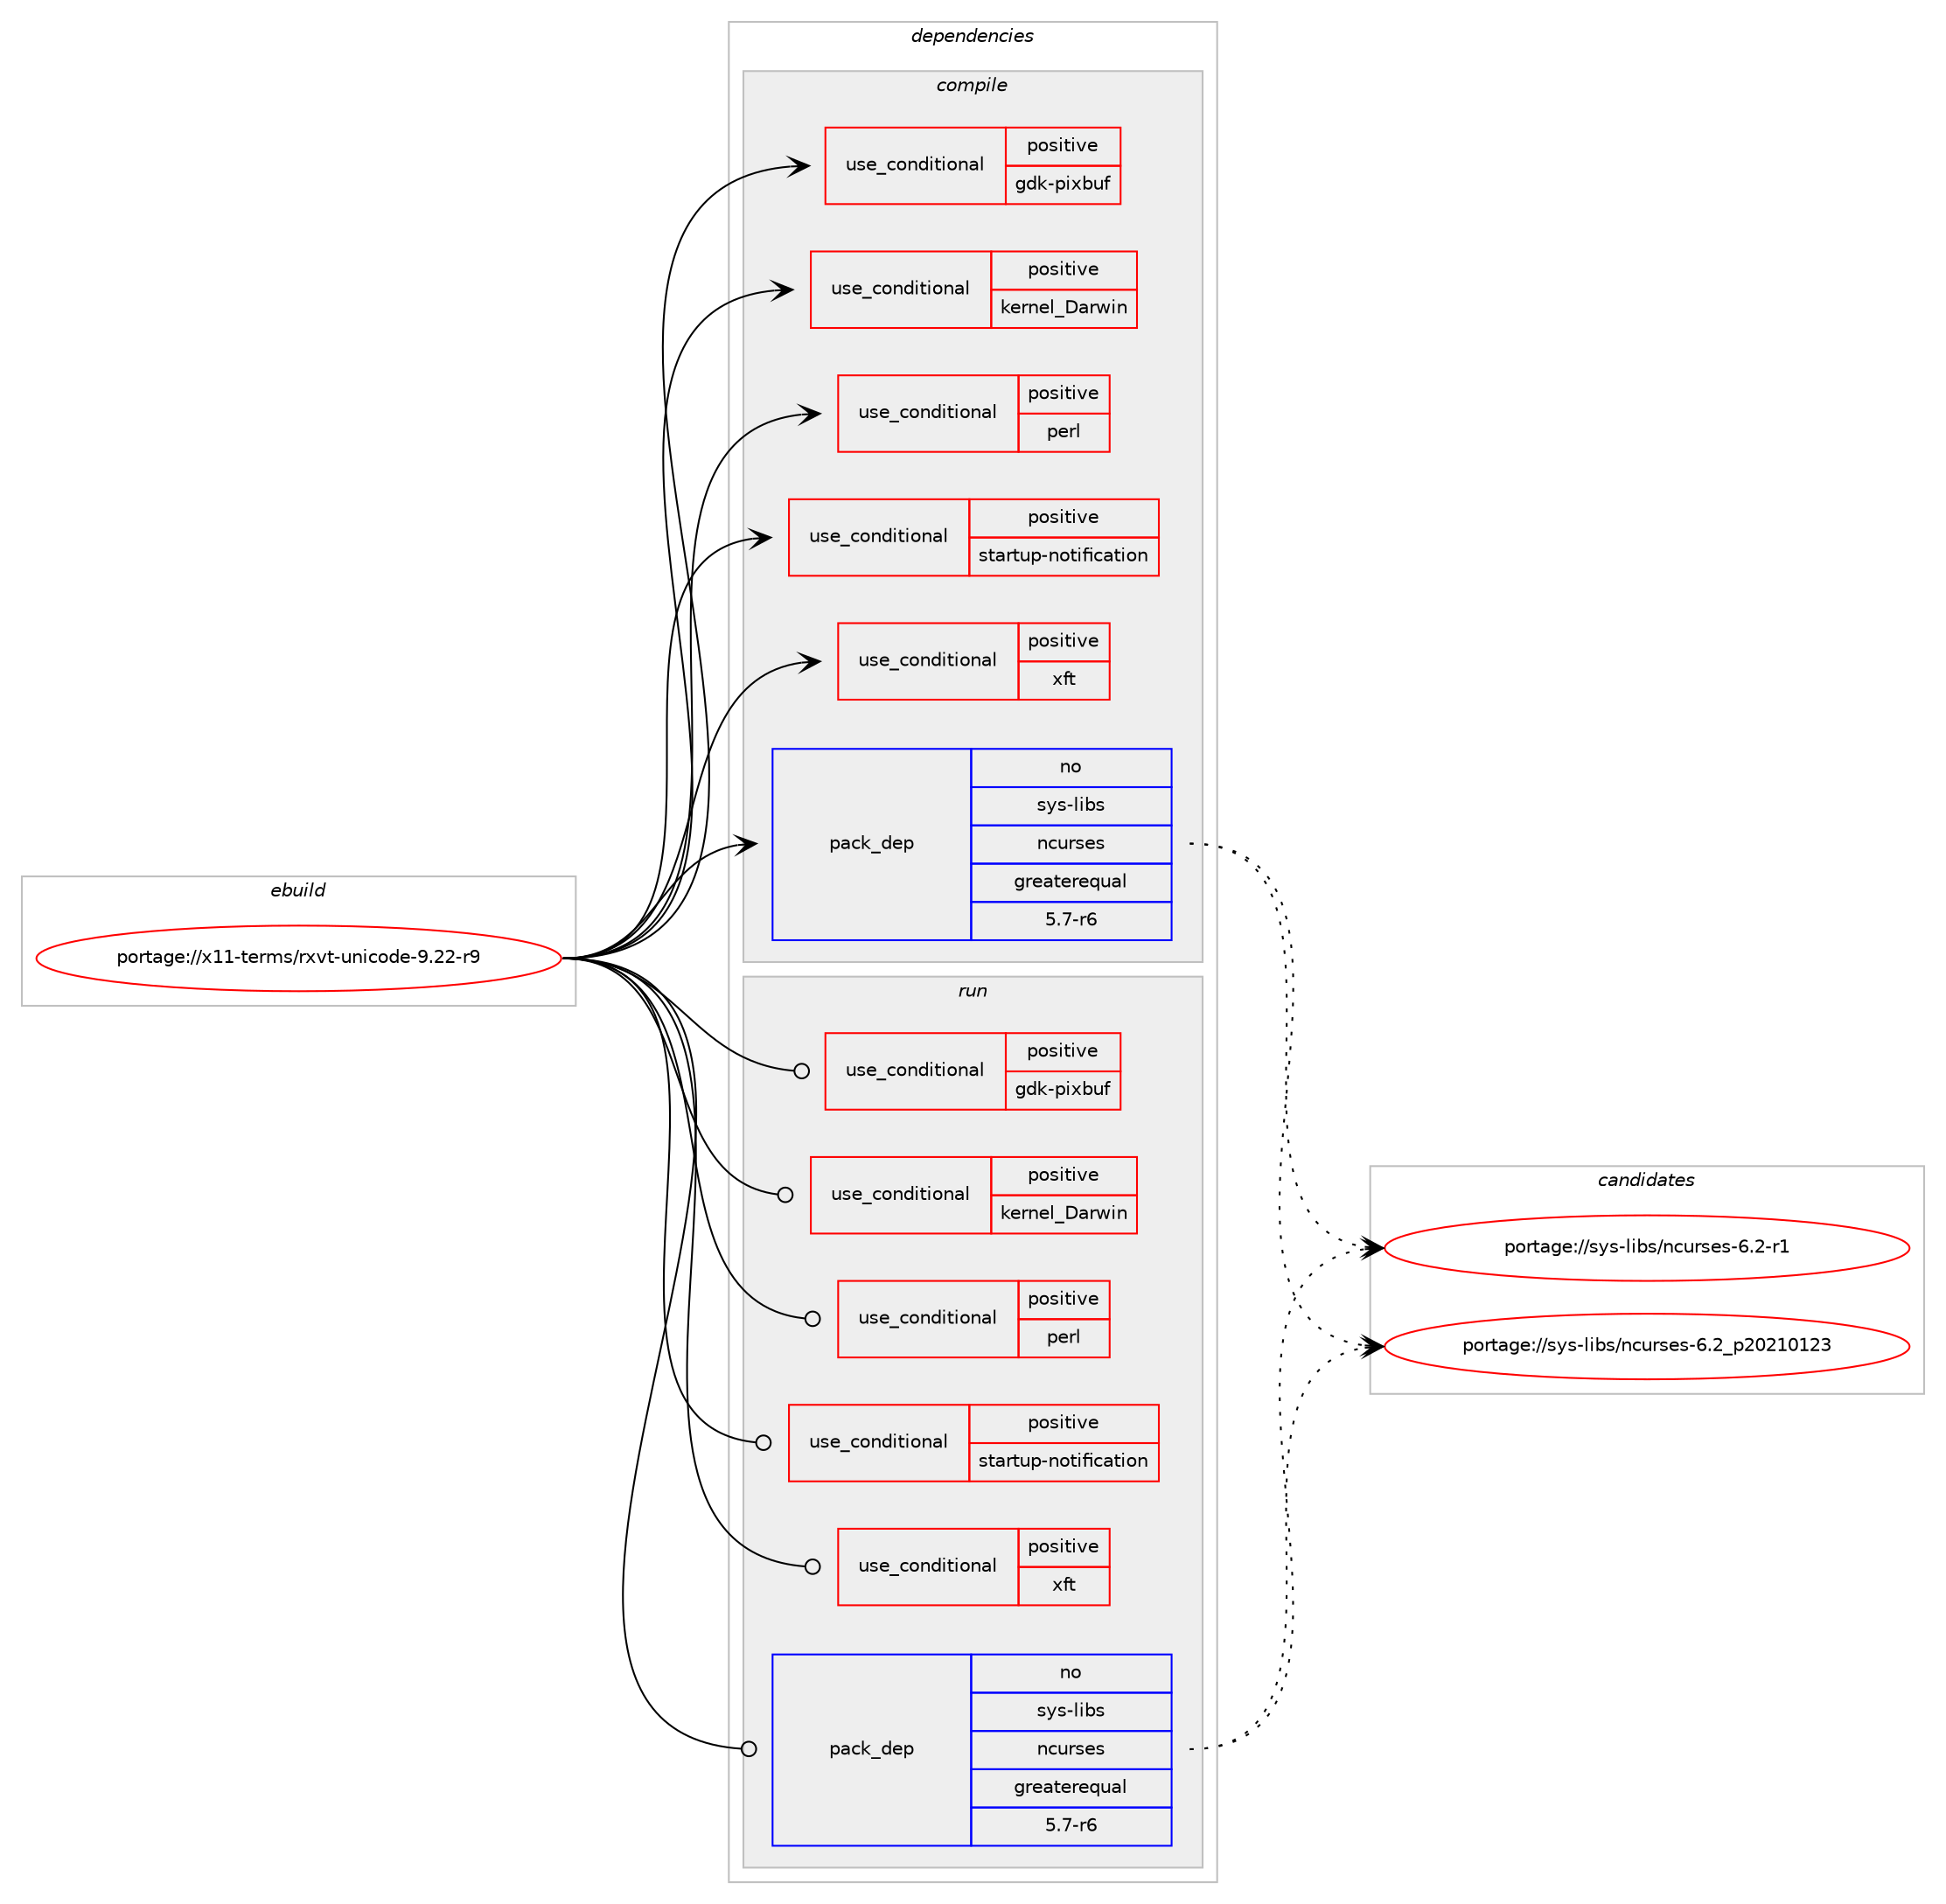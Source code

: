 digraph prolog {

# *************
# Graph options
# *************

newrank=true;
concentrate=true;
compound=true;
graph [rankdir=LR,fontname=Helvetica,fontsize=10,ranksep=1.5];#, ranksep=2.5, nodesep=0.2];
edge  [arrowhead=vee];
node  [fontname=Helvetica,fontsize=10];

# **********
# The ebuild
# **********

subgraph cluster_leftcol {
color=gray;
rank=same;
label=<<i>ebuild</i>>;
id [label="portage://x11-terms/rxvt-unicode-9.22-r9", color=red, width=4, href="../x11-terms/rxvt-unicode-9.22-r9.svg"];
}

# ****************
# The dependencies
# ****************

subgraph cluster_midcol {
color=gray;
label=<<i>dependencies</i>>;
subgraph cluster_compile {
fillcolor="#eeeeee";
style=filled;
label=<<i>compile</i>>;
subgraph cond433 {
dependency1104 [label=<<TABLE BORDER="0" CELLBORDER="1" CELLSPACING="0" CELLPADDING="4"><TR><TD ROWSPAN="3" CELLPADDING="10">use_conditional</TD></TR><TR><TD>positive</TD></TR><TR><TD>gdk-pixbuf</TD></TR></TABLE>>, shape=none, color=red];
# *** BEGIN UNKNOWN DEPENDENCY TYPE (TODO) ***
# dependency1104 -> package_dependency(portage://x11-terms/rxvt-unicode-9.22-r9,install,no,x11-libs,gdk-pixbuf,none,[,,],[],[])
# *** END UNKNOWN DEPENDENCY TYPE (TODO) ***

}
id:e -> dependency1104:w [weight=20,style="solid",arrowhead="vee"];
subgraph cond434 {
dependency1105 [label=<<TABLE BORDER="0" CELLBORDER="1" CELLSPACING="0" CELLPADDING="4"><TR><TD ROWSPAN="3" CELLPADDING="10">use_conditional</TD></TR><TR><TD>positive</TD></TR><TR><TD>kernel_Darwin</TD></TR></TABLE>>, shape=none, color=red];
# *** BEGIN UNKNOWN DEPENDENCY TYPE (TODO) ***
# dependency1105 -> package_dependency(portage://x11-terms/rxvt-unicode-9.22-r9,install,no,dev-perl,Mac-Pasteboard,none,[,,],[],[])
# *** END UNKNOWN DEPENDENCY TYPE (TODO) ***

}
id:e -> dependency1105:w [weight=20,style="solid",arrowhead="vee"];
subgraph cond435 {
dependency1106 [label=<<TABLE BORDER="0" CELLBORDER="1" CELLSPACING="0" CELLPADDING="4"><TR><TD ROWSPAN="3" CELLPADDING="10">use_conditional</TD></TR><TR><TD>positive</TD></TR><TR><TD>perl</TD></TR></TABLE>>, shape=none, color=red];
# *** BEGIN UNKNOWN DEPENDENCY TYPE (TODO) ***
# dependency1106 -> package_dependency(portage://x11-terms/rxvt-unicode-9.22-r9,install,no,dev-lang,perl,none,[,,],any_same_slot,[])
# *** END UNKNOWN DEPENDENCY TYPE (TODO) ***

}
id:e -> dependency1106:w [weight=20,style="solid",arrowhead="vee"];
subgraph cond436 {
dependency1107 [label=<<TABLE BORDER="0" CELLBORDER="1" CELLSPACING="0" CELLPADDING="4"><TR><TD ROWSPAN="3" CELLPADDING="10">use_conditional</TD></TR><TR><TD>positive</TD></TR><TR><TD>startup-notification</TD></TR></TABLE>>, shape=none, color=red];
# *** BEGIN UNKNOWN DEPENDENCY TYPE (TODO) ***
# dependency1107 -> package_dependency(portage://x11-terms/rxvt-unicode-9.22-r9,install,no,x11-libs,startup-notification,none,[,,],[],[])
# *** END UNKNOWN DEPENDENCY TYPE (TODO) ***

}
id:e -> dependency1107:w [weight=20,style="solid",arrowhead="vee"];
subgraph cond437 {
dependency1108 [label=<<TABLE BORDER="0" CELLBORDER="1" CELLSPACING="0" CELLPADDING="4"><TR><TD ROWSPAN="3" CELLPADDING="10">use_conditional</TD></TR><TR><TD>positive</TD></TR><TR><TD>xft</TD></TR></TABLE>>, shape=none, color=red];
# *** BEGIN UNKNOWN DEPENDENCY TYPE (TODO) ***
# dependency1108 -> package_dependency(portage://x11-terms/rxvt-unicode-9.22-r9,install,no,x11-libs,libXft,none,[,,],[],[])
# *** END UNKNOWN DEPENDENCY TYPE (TODO) ***

}
id:e -> dependency1108:w [weight=20,style="solid",arrowhead="vee"];
# *** BEGIN UNKNOWN DEPENDENCY TYPE (TODO) ***
# id -> package_dependency(portage://x11-terms/rxvt-unicode-9.22-r9,install,no,media-libs,fontconfig,none,[,,],[],[])
# *** END UNKNOWN DEPENDENCY TYPE (TODO) ***

subgraph pack625 {
dependency1109 [label=<<TABLE BORDER="0" CELLBORDER="1" CELLSPACING="0" CELLPADDING="4" WIDTH="220"><TR><TD ROWSPAN="6" CELLPADDING="30">pack_dep</TD></TR><TR><TD WIDTH="110">no</TD></TR><TR><TD>sys-libs</TD></TR><TR><TD>ncurses</TD></TR><TR><TD>greaterequal</TD></TR><TR><TD>5.7-r6</TD></TR></TABLE>>, shape=none, color=blue];
}
id:e -> dependency1109:w [weight=20,style="solid",arrowhead="vee"];
# *** BEGIN UNKNOWN DEPENDENCY TYPE (TODO) ***
# id -> package_dependency(portage://x11-terms/rxvt-unicode-9.22-r9,install,no,x11-base,xorg-proto,none,[,,],[],[])
# *** END UNKNOWN DEPENDENCY TYPE (TODO) ***

# *** BEGIN UNKNOWN DEPENDENCY TYPE (TODO) ***
# id -> package_dependency(portage://x11-terms/rxvt-unicode-9.22-r9,install,no,x11-libs,libX11,none,[,,],[],[])
# *** END UNKNOWN DEPENDENCY TYPE (TODO) ***

# *** BEGIN UNKNOWN DEPENDENCY TYPE (TODO) ***
# id -> package_dependency(portage://x11-terms/rxvt-unicode-9.22-r9,install,no,x11-libs,libXrender,none,[,,],[],[])
# *** END UNKNOWN DEPENDENCY TYPE (TODO) ***

}
subgraph cluster_compileandrun {
fillcolor="#eeeeee";
style=filled;
label=<<i>compile and run</i>>;
}
subgraph cluster_run {
fillcolor="#eeeeee";
style=filled;
label=<<i>run</i>>;
subgraph cond438 {
dependency1110 [label=<<TABLE BORDER="0" CELLBORDER="1" CELLSPACING="0" CELLPADDING="4"><TR><TD ROWSPAN="3" CELLPADDING="10">use_conditional</TD></TR><TR><TD>positive</TD></TR><TR><TD>gdk-pixbuf</TD></TR></TABLE>>, shape=none, color=red];
# *** BEGIN UNKNOWN DEPENDENCY TYPE (TODO) ***
# dependency1110 -> package_dependency(portage://x11-terms/rxvt-unicode-9.22-r9,run,no,x11-libs,gdk-pixbuf,none,[,,],[],[])
# *** END UNKNOWN DEPENDENCY TYPE (TODO) ***

}
id:e -> dependency1110:w [weight=20,style="solid",arrowhead="odot"];
subgraph cond439 {
dependency1111 [label=<<TABLE BORDER="0" CELLBORDER="1" CELLSPACING="0" CELLPADDING="4"><TR><TD ROWSPAN="3" CELLPADDING="10">use_conditional</TD></TR><TR><TD>positive</TD></TR><TR><TD>kernel_Darwin</TD></TR></TABLE>>, shape=none, color=red];
# *** BEGIN UNKNOWN DEPENDENCY TYPE (TODO) ***
# dependency1111 -> package_dependency(portage://x11-terms/rxvt-unicode-9.22-r9,run,no,dev-perl,Mac-Pasteboard,none,[,,],[],[])
# *** END UNKNOWN DEPENDENCY TYPE (TODO) ***

}
id:e -> dependency1111:w [weight=20,style="solid",arrowhead="odot"];
subgraph cond440 {
dependency1112 [label=<<TABLE BORDER="0" CELLBORDER="1" CELLSPACING="0" CELLPADDING="4"><TR><TD ROWSPAN="3" CELLPADDING="10">use_conditional</TD></TR><TR><TD>positive</TD></TR><TR><TD>perl</TD></TR></TABLE>>, shape=none, color=red];
# *** BEGIN UNKNOWN DEPENDENCY TYPE (TODO) ***
# dependency1112 -> package_dependency(portage://x11-terms/rxvt-unicode-9.22-r9,run,no,dev-lang,perl,none,[,,],any_same_slot,[])
# *** END UNKNOWN DEPENDENCY TYPE (TODO) ***

}
id:e -> dependency1112:w [weight=20,style="solid",arrowhead="odot"];
subgraph cond441 {
dependency1113 [label=<<TABLE BORDER="0" CELLBORDER="1" CELLSPACING="0" CELLPADDING="4"><TR><TD ROWSPAN="3" CELLPADDING="10">use_conditional</TD></TR><TR><TD>positive</TD></TR><TR><TD>startup-notification</TD></TR></TABLE>>, shape=none, color=red];
# *** BEGIN UNKNOWN DEPENDENCY TYPE (TODO) ***
# dependency1113 -> package_dependency(portage://x11-terms/rxvt-unicode-9.22-r9,run,no,x11-libs,startup-notification,none,[,,],[],[])
# *** END UNKNOWN DEPENDENCY TYPE (TODO) ***

}
id:e -> dependency1113:w [weight=20,style="solid",arrowhead="odot"];
subgraph cond442 {
dependency1114 [label=<<TABLE BORDER="0" CELLBORDER="1" CELLSPACING="0" CELLPADDING="4"><TR><TD ROWSPAN="3" CELLPADDING="10">use_conditional</TD></TR><TR><TD>positive</TD></TR><TR><TD>xft</TD></TR></TABLE>>, shape=none, color=red];
# *** BEGIN UNKNOWN DEPENDENCY TYPE (TODO) ***
# dependency1114 -> package_dependency(portage://x11-terms/rxvt-unicode-9.22-r9,run,no,x11-libs,libXft,none,[,,],[],[])
# *** END UNKNOWN DEPENDENCY TYPE (TODO) ***

}
id:e -> dependency1114:w [weight=20,style="solid",arrowhead="odot"];
# *** BEGIN UNKNOWN DEPENDENCY TYPE (TODO) ***
# id -> package_dependency(portage://x11-terms/rxvt-unicode-9.22-r9,run,no,media-libs,fontconfig,none,[,,],[],[])
# *** END UNKNOWN DEPENDENCY TYPE (TODO) ***

subgraph pack626 {
dependency1115 [label=<<TABLE BORDER="0" CELLBORDER="1" CELLSPACING="0" CELLPADDING="4" WIDTH="220"><TR><TD ROWSPAN="6" CELLPADDING="30">pack_dep</TD></TR><TR><TD WIDTH="110">no</TD></TR><TR><TD>sys-libs</TD></TR><TR><TD>ncurses</TD></TR><TR><TD>greaterequal</TD></TR><TR><TD>5.7-r6</TD></TR></TABLE>>, shape=none, color=blue];
}
id:e -> dependency1115:w [weight=20,style="solid",arrowhead="odot"];
# *** BEGIN UNKNOWN DEPENDENCY TYPE (TODO) ***
# id -> package_dependency(portage://x11-terms/rxvt-unicode-9.22-r9,run,no,x11-libs,libX11,none,[,,],[],[])
# *** END UNKNOWN DEPENDENCY TYPE (TODO) ***

# *** BEGIN UNKNOWN DEPENDENCY TYPE (TODO) ***
# id -> package_dependency(portage://x11-terms/rxvt-unicode-9.22-r9,run,no,x11-libs,libXrender,none,[,,],[],[])
# *** END UNKNOWN DEPENDENCY TYPE (TODO) ***

}
}

# **************
# The candidates
# **************

subgraph cluster_choices {
rank=same;
color=gray;
label=<<i>candidates</i>>;

subgraph choice625 {
color=black;
nodesep=1;
choice11512111545108105981154711099117114115101115455446504511449 [label="portage://sys-libs/ncurses-6.2-r1", color=red, width=4,href="../sys-libs/ncurses-6.2-r1.svg"];
choice1151211154510810598115471109911711411510111545544650951125048504948495051 [label="portage://sys-libs/ncurses-6.2_p20210123", color=red, width=4,href="../sys-libs/ncurses-6.2_p20210123.svg"];
dependency1109:e -> choice11512111545108105981154711099117114115101115455446504511449:w [style=dotted,weight="100"];
dependency1109:e -> choice1151211154510810598115471109911711411510111545544650951125048504948495051:w [style=dotted,weight="100"];
}
subgraph choice626 {
color=black;
nodesep=1;
choice11512111545108105981154711099117114115101115455446504511449 [label="portage://sys-libs/ncurses-6.2-r1", color=red, width=4,href="../sys-libs/ncurses-6.2-r1.svg"];
choice1151211154510810598115471109911711411510111545544650951125048504948495051 [label="portage://sys-libs/ncurses-6.2_p20210123", color=red, width=4,href="../sys-libs/ncurses-6.2_p20210123.svg"];
dependency1115:e -> choice11512111545108105981154711099117114115101115455446504511449:w [style=dotted,weight="100"];
dependency1115:e -> choice1151211154510810598115471109911711411510111545544650951125048504948495051:w [style=dotted,weight="100"];
}
}

}
